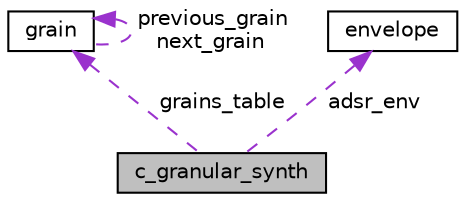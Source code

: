 digraph "c_granular_synth"
{
 // LATEX_PDF_SIZE
  edge [fontname="Helvetica",fontsize="10",labelfontname="Helvetica",labelfontsize="10"];
  node [fontname="Helvetica",fontsize="10",shape=record];
  Node1 [label="c_granular_synth",height=0.2,width=0.4,color="black", fillcolor="grey75", style="filled", fontcolor="black",tooltip="pure data struct of the c_granular_synth object"];
  Node2 -> Node1 [dir="back",color="darkorchid3",fontsize="10",style="dashed",label=" grains_table" ,fontname="Helvetica"];
  Node2 [label="grain",height=0.2,width=0.4,color="black", fillcolor="white", style="filled",URL="$structgrain.html",tooltip="pure data struct of the grain object"];
  Node2 -> Node2 [dir="back",color="darkorchid3",fontsize="10",style="dashed",label=" previous_grain\nnext_grain" ,fontname="Helvetica"];
  Node3 -> Node1 [dir="back",color="darkorchid3",fontsize="10",style="dashed",label=" adsr_env" ,fontname="Helvetica"];
  Node3 [label="envelope",height=0.2,width=0.4,color="black", fillcolor="white", style="filled",URL="$structenvelope.html",tooltip="pure data struct of the envelope object"];
}
